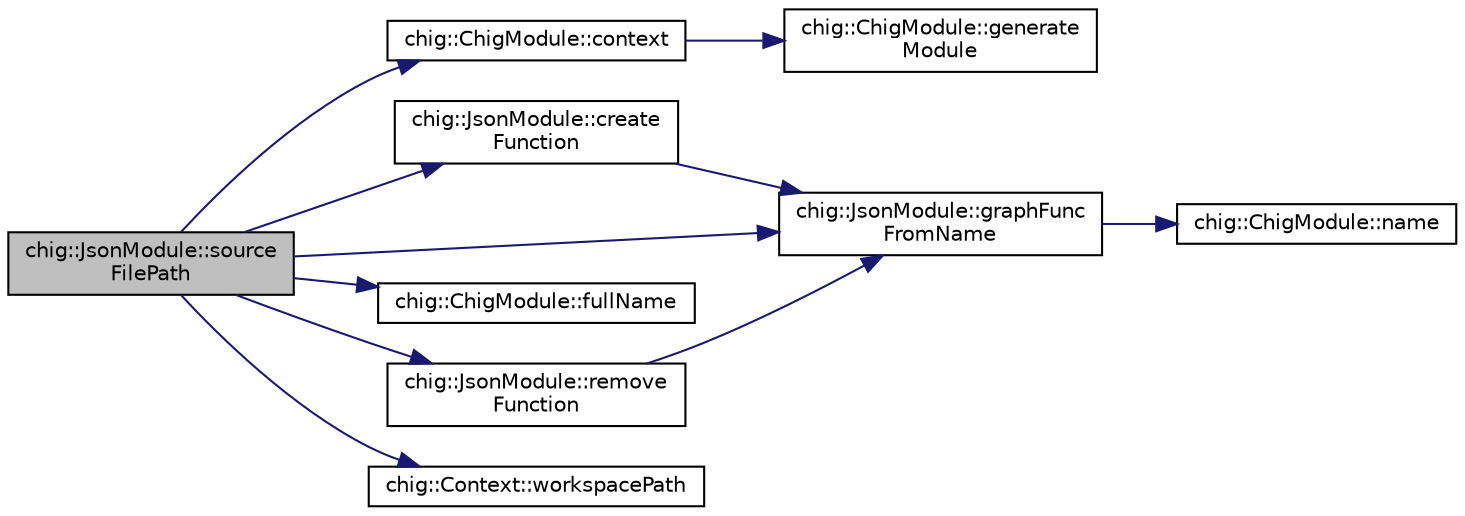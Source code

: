 digraph "chig::JsonModule::sourceFilePath"
{
 // INTERACTIVE_SVG=YES
  edge [fontname="Helvetica",fontsize="10",labelfontname="Helvetica",labelfontsize="10"];
  node [fontname="Helvetica",fontsize="10",shape=record];
  rankdir="LR";
  Node206 [label="chig::JsonModule::source\lFilePath",height=0.2,width=0.4,color="black", fillcolor="grey75", style="filled", fontcolor="black"];
  Node206 -> Node207 [color="midnightblue",fontsize="10",style="solid",fontname="Helvetica"];
  Node207 [label="chig::ChigModule::context",height=0.2,width=0.4,color="black", fillcolor="white", style="filled",URL="$structchig_1_1ChigModule.html#aad81aae17452ddc5fc43809924236385"];
  Node207 -> Node208 [color="midnightblue",fontsize="10",style="solid",fontname="Helvetica"];
  Node208 [label="chig::ChigModule::generate\lModule",height=0.2,width=0.4,color="black", fillcolor="white", style="filled",URL="$structchig_1_1ChigModule.html#a7864ea1e3388965d05103768757962a4"];
  Node206 -> Node209 [color="midnightblue",fontsize="10",style="solid",fontname="Helvetica"];
  Node209 [label="chig::JsonModule::create\lFunction",height=0.2,width=0.4,color="black", fillcolor="white", style="filled",URL="$structchig_1_1JsonModule.html#aac5a649c9a98e72ecc20ecadb30d3e4c"];
  Node209 -> Node210 [color="midnightblue",fontsize="10",style="solid",fontname="Helvetica"];
  Node210 [label="chig::JsonModule::graphFunc\lFromName",height=0.2,width=0.4,color="black", fillcolor="white", style="filled",URL="$structchig_1_1JsonModule.html#aef854b4e838ba98c1d6973c1f4488b10"];
  Node210 -> Node211 [color="midnightblue",fontsize="10",style="solid",fontname="Helvetica"];
  Node211 [label="chig::ChigModule::name",height=0.2,width=0.4,color="black", fillcolor="white", style="filled",URL="$structchig_1_1ChigModule.html#a1fe8df6ff170ecd33057387571bb5cd2"];
  Node206 -> Node212 [color="midnightblue",fontsize="10",style="solid",fontname="Helvetica"];
  Node212 [label="chig::ChigModule::fullName",height=0.2,width=0.4,color="black", fillcolor="white", style="filled",URL="$structchig_1_1ChigModule.html#ad730121a133fbc474fcb71d49f31f7b3"];
  Node206 -> Node210 [color="midnightblue",fontsize="10",style="solid",fontname="Helvetica"];
  Node206 -> Node213 [color="midnightblue",fontsize="10",style="solid",fontname="Helvetica"];
  Node213 [label="chig::JsonModule::remove\lFunction",height=0.2,width=0.4,color="black", fillcolor="white", style="filled",URL="$structchig_1_1JsonModule.html#aa56ff2175f24086ea8d021be75894cbf"];
  Node213 -> Node210 [color="midnightblue",fontsize="10",style="solid",fontname="Helvetica"];
  Node206 -> Node214 [color="midnightblue",fontsize="10",style="solid",fontname="Helvetica"];
  Node214 [label="chig::Context::workspacePath",height=0.2,width=0.4,color="black", fillcolor="white", style="filled",URL="$structchig_1_1Context.html#a21a5a702d92a00b87700e03782f9cb5f"];
}
